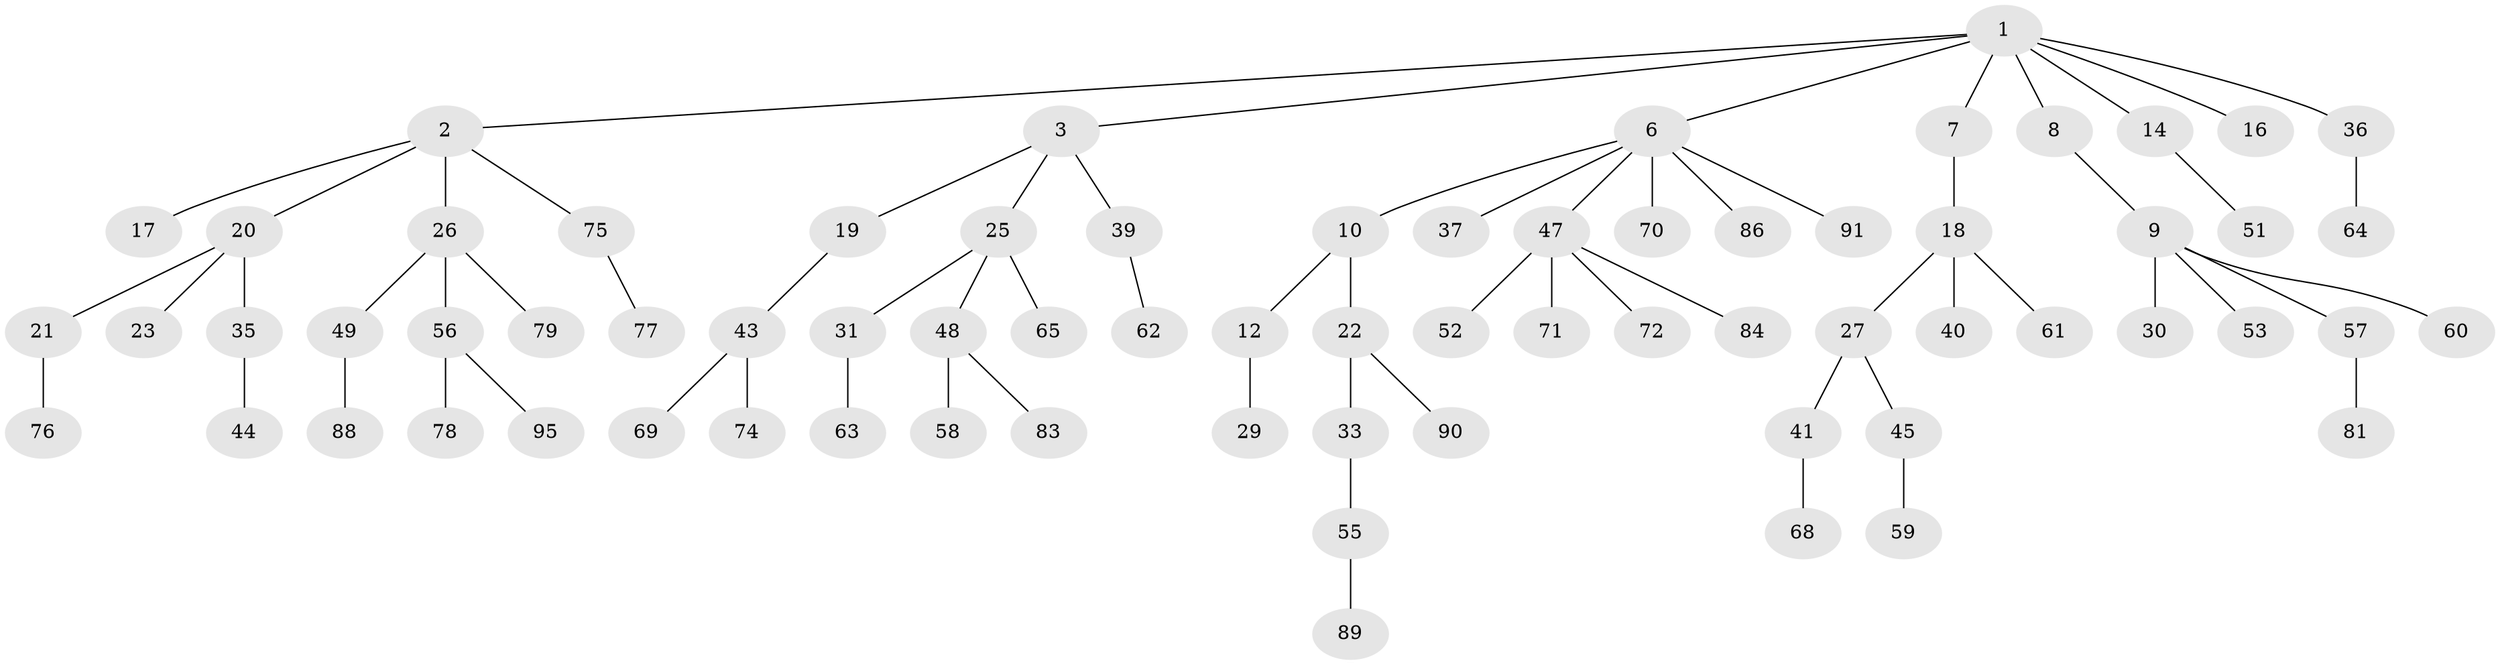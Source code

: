 // original degree distribution, {6: 0.02, 3: 0.13, 4: 0.06, 1: 0.49, 7: 0.01, 2: 0.26, 5: 0.03}
// Generated by graph-tools (version 1.1) at 2025/11/02/21/25 10:11:10]
// undirected, 71 vertices, 70 edges
graph export_dot {
graph [start="1"]
  node [color=gray90,style=filled];
  1 [super="+4"];
  2 [super="+5"];
  3 [super="+15"];
  6 [super="+28"];
  7;
  8;
  9 [super="+11"];
  10;
  12 [super="+13"];
  14;
  16;
  17;
  18 [super="+24"];
  19;
  20 [super="+54"];
  21 [super="+80"];
  22 [super="+32"];
  23;
  25;
  26 [super="+38"];
  27 [super="+94"];
  29 [super="+99"];
  30 [super="+93"];
  31 [super="+42"];
  33 [super="+34"];
  35 [super="+85"];
  36;
  37;
  39 [super="+97"];
  40;
  41;
  43 [super="+46"];
  44;
  45 [super="+92"];
  47 [super="+50"];
  48 [super="+66"];
  49 [super="+87"];
  51;
  52;
  53 [super="+100"];
  55 [super="+82"];
  56 [super="+67"];
  57;
  58;
  59;
  60;
  61;
  62;
  63;
  64 [super="+73"];
  65;
  68;
  69;
  70;
  71 [super="+96"];
  72;
  74;
  75;
  76;
  77;
  78;
  79;
  81 [super="+98"];
  83;
  84;
  86;
  88;
  89;
  90;
  91;
  95;
  1 -- 2;
  1 -- 3;
  1 -- 7;
  1 -- 8;
  1 -- 16;
  1 -- 36;
  1 -- 6;
  1 -- 14;
  2 -- 17;
  2 -- 20;
  2 -- 26;
  2 -- 75;
  3 -- 25;
  3 -- 19;
  3 -- 39;
  6 -- 10;
  6 -- 37;
  6 -- 47;
  6 -- 70;
  6 -- 91;
  6 -- 86;
  7 -- 18;
  8 -- 9;
  9 -- 53;
  9 -- 60;
  9 -- 30;
  9 -- 57;
  10 -- 12;
  10 -- 22;
  12 -- 29;
  14 -- 51;
  18 -- 40;
  18 -- 27;
  18 -- 61;
  19 -- 43;
  20 -- 21;
  20 -- 23;
  20 -- 35;
  21 -- 76;
  22 -- 33;
  22 -- 90;
  25 -- 31;
  25 -- 48;
  25 -- 65;
  26 -- 56;
  26 -- 49;
  26 -- 79;
  27 -- 41;
  27 -- 45;
  31 -- 63;
  33 -- 55;
  35 -- 44;
  36 -- 64;
  39 -- 62;
  41 -- 68;
  43 -- 74;
  43 -- 69;
  45 -- 59;
  47 -- 71;
  47 -- 72;
  47 -- 84;
  47 -- 52;
  48 -- 58;
  48 -- 83;
  49 -- 88;
  55 -- 89;
  56 -- 78;
  56 -- 95;
  57 -- 81;
  75 -- 77;
}
